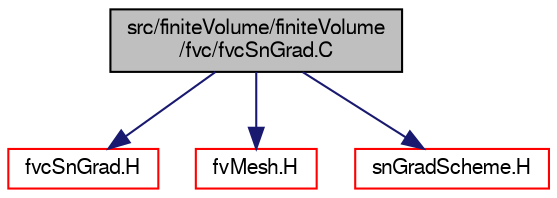digraph "src/finiteVolume/finiteVolume/fvc/fvcSnGrad.C"
{
  bgcolor="transparent";
  edge [fontname="FreeSans",fontsize="10",labelfontname="FreeSans",labelfontsize="10"];
  node [fontname="FreeSans",fontsize="10",shape=record];
  Node0 [label="src/finiteVolume/finiteVolume\l/fvc/fvcSnGrad.C",height=0.2,width=0.4,color="black", fillcolor="grey75", style="filled", fontcolor="black"];
  Node0 -> Node1 [color="midnightblue",fontsize="10",style="solid",fontname="FreeSans"];
  Node1 [label="fvcSnGrad.H",height=0.2,width=0.4,color="red",URL="$a03032.html",tooltip="Calculate the snGrad of the given volField. "];
  Node0 -> Node61 [color="midnightblue",fontsize="10",style="solid",fontname="FreeSans"];
  Node61 [label="fvMesh.H",height=0.2,width=0.4,color="red",URL="$a03533.html"];
  Node0 -> Node269 [color="midnightblue",fontsize="10",style="solid",fontname="FreeSans"];
  Node269 [label="snGradScheme.H",height=0.2,width=0.4,color="red",URL="$a03254.html"];
}
